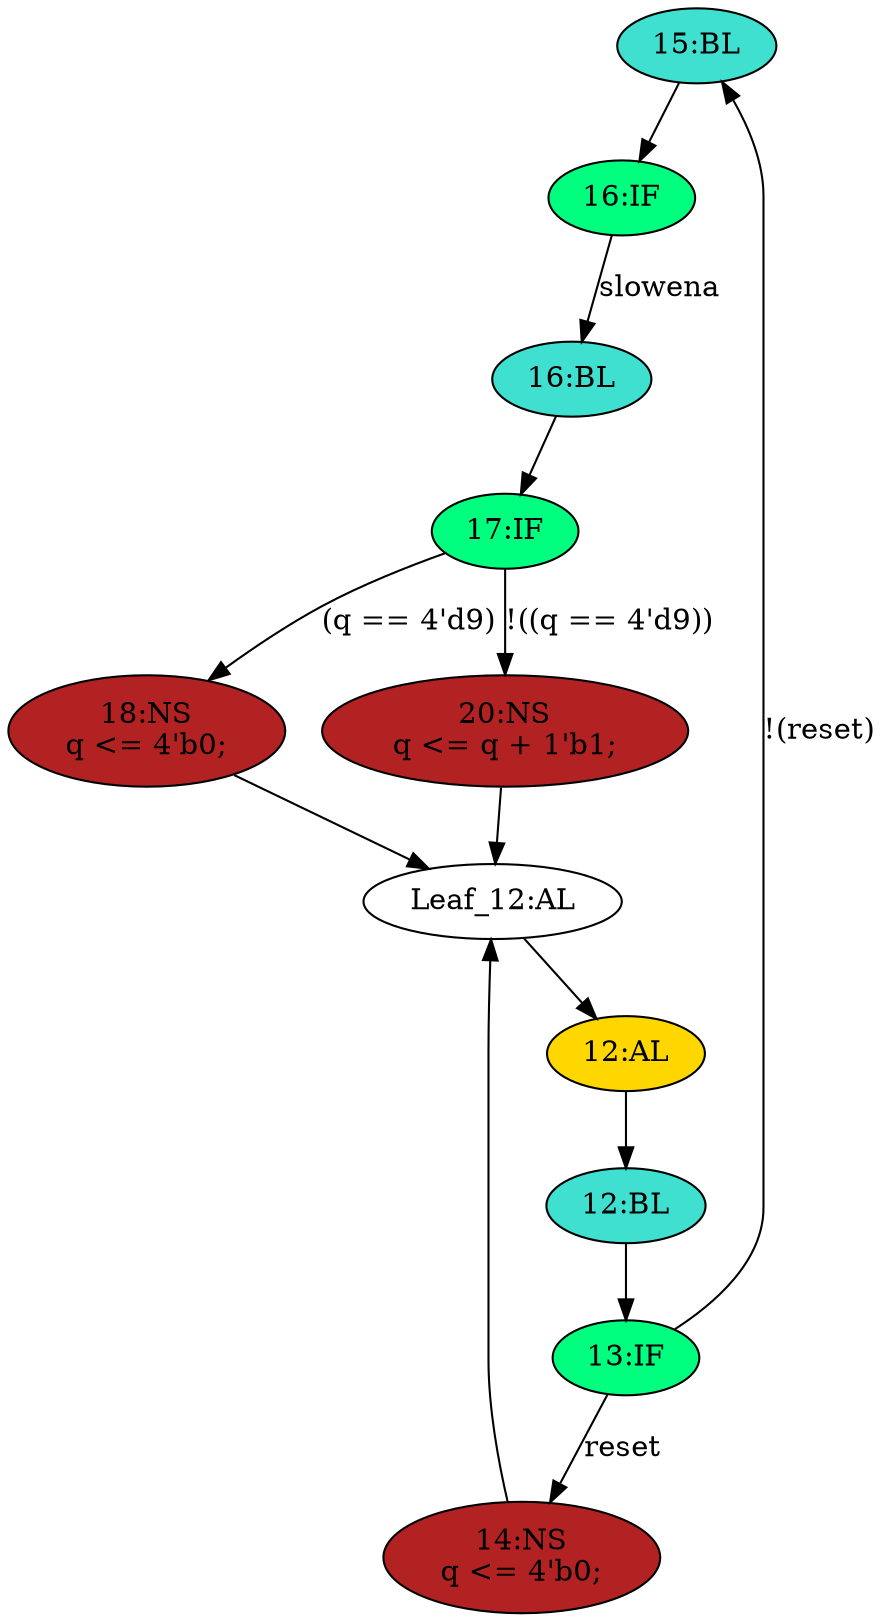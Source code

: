 strict digraph "compose( ,  )" {
	node [label="\N"];
	"15:BL"	[ast="<pyverilog.vparser.ast.Block object at 0x7fa894516bd0>",
		fillcolor=turquoise,
		label="15:BL",
		statements="[]",
		style=filled,
		typ=Block];
	"16:IF"	[ast="<pyverilog.vparser.ast.IfStatement object at 0x7fa894563790>",
		fillcolor=springgreen,
		label="16:IF",
		statements="[]",
		style=filled,
		typ=IfStatement];
	"15:BL" -> "16:IF"	[cond="[]",
		lineno=None];
	"12:BL"	[ast="<pyverilog.vparser.ast.Block object at 0x7fa8945f50d0>",
		fillcolor=turquoise,
		label="12:BL",
		statements="[]",
		style=filled,
		typ=Block];
	"13:IF"	[ast="<pyverilog.vparser.ast.IfStatement object at 0x7fa894577390>",
		fillcolor=springgreen,
		label="13:IF",
		statements="[]",
		style=filled,
		typ=IfStatement];
	"12:BL" -> "13:IF"	[cond="[]",
		lineno=None];
	"20:NS"	[ast="<pyverilog.vparser.ast.NonblockingSubstitution object at 0x7fa894571050>",
		fillcolor=firebrick,
		label="20:NS
q <= q + 1'b1;",
		statements="[<pyverilog.vparser.ast.NonblockingSubstitution object at 0x7fa894571050>]",
		style=filled,
		typ=NonblockingSubstitution];
	"Leaf_12:AL"	[def_var="['q']",
		label="Leaf_12:AL"];
	"20:NS" -> "Leaf_12:AL"	[cond="[]",
		lineno=None];
	"13:IF" -> "15:BL"	[cond="['reset']",
		label="!(reset)",
		lineno=13];
	"14:NS"	[ast="<pyverilog.vparser.ast.NonblockingSubstitution object at 0x7fa894516910>",
		fillcolor=firebrick,
		label="14:NS
q <= 4'b0;",
		statements="[<pyverilog.vparser.ast.NonblockingSubstitution object at 0x7fa894516910>]",
		style=filled,
		typ=NonblockingSubstitution];
	"13:IF" -> "14:NS"	[cond="['reset']",
		label=reset,
		lineno=13];
	"12:AL"	[ast="<pyverilog.vparser.ast.Always object at 0x7fa894503fd0>",
		clk_sens=True,
		fillcolor=gold,
		label="12:AL",
		sens="['clk']",
		statements="[]",
		style=filled,
		typ=Always,
		use_var="['reset', 'q', 'slowena']"];
	"12:AL" -> "12:BL"	[cond="[]",
		lineno=None];
	"Leaf_12:AL" -> "12:AL";
	"16:BL"	[ast="<pyverilog.vparser.ast.Block object at 0x7fa8945634d0>",
		fillcolor=turquoise,
		label="16:BL",
		statements="[]",
		style=filled,
		typ=Block];
	"16:IF" -> "16:BL"	[cond="['slowena']",
		label=slowena,
		lineno=16];
	"17:IF"	[ast="<pyverilog.vparser.ast.IfStatement object at 0x7fa89450ecd0>",
		fillcolor=springgreen,
		label="17:IF",
		statements="[]",
		style=filled,
		typ=IfStatement];
	"17:IF" -> "20:NS"	[cond="['q']",
		label="!((q == 4'd9))",
		lineno=17];
	"18:NS"	[ast="<pyverilog.vparser.ast.NonblockingSubstitution object at 0x7fa89450ebd0>",
		fillcolor=firebrick,
		label="18:NS
q <= 4'b0;",
		statements="[<pyverilog.vparser.ast.NonblockingSubstitution object at 0x7fa89450ebd0>]",
		style=filled,
		typ=NonblockingSubstitution];
	"17:IF" -> "18:NS"	[cond="['q']",
		label="(q == 4'd9)",
		lineno=17];
	"18:NS" -> "Leaf_12:AL"	[cond="[]",
		lineno=None];
	"16:BL" -> "17:IF"	[cond="[]",
		lineno=None];
	"14:NS" -> "Leaf_12:AL"	[cond="[]",
		lineno=None];
}
